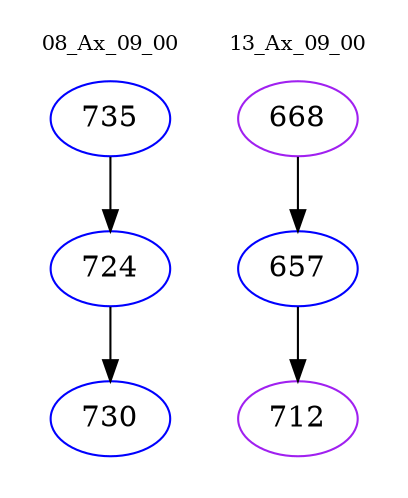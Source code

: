 digraph{
subgraph cluster_0 {
color = white
label = "08_Ax_09_00";
fontsize=10;
T0_735 [label="735", color="blue"]
T0_735 -> T0_724 [color="black"]
T0_724 [label="724", color="blue"]
T0_724 -> T0_730 [color="black"]
T0_730 [label="730", color="blue"]
}
subgraph cluster_1 {
color = white
label = "13_Ax_09_00";
fontsize=10;
T1_668 [label="668", color="purple"]
T1_668 -> T1_657 [color="black"]
T1_657 [label="657", color="blue"]
T1_657 -> T1_712 [color="black"]
T1_712 [label="712", color="purple"]
}
}

